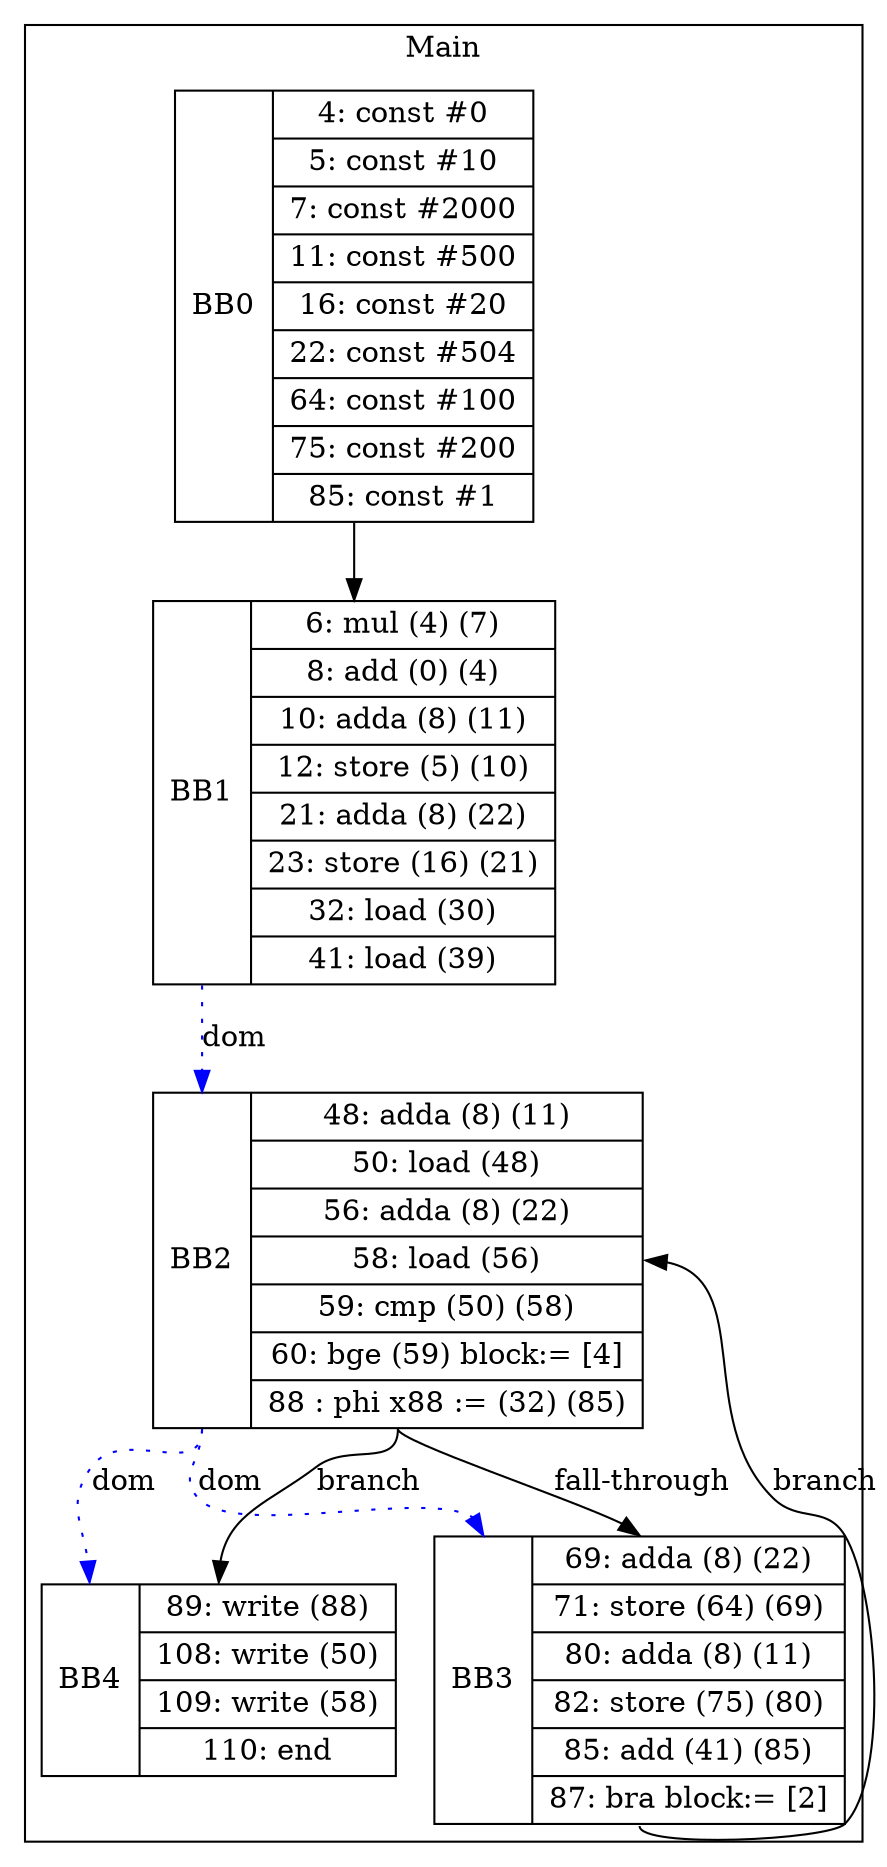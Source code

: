 digraph G {
node [shape=record];
subgraph cluster_main{
label = "Main";
BB0 [shape=record, label="<b>BB0|{4: const #0|5: const #10|7: const #2000|11: const #500|16: const #20|22: const #504|64: const #100|75: const #200|85: const #1}"];
BB1 [shape=record, label="<b>BB1|{6: mul (4) (7)|8: add (0) (4)|10: adda (8) (11)|12: store (5) (10)|21: adda (8) (22)|23: store (16) (21)|32: load (30)|41: load (39)}"];
BB2 [shape=record, label="<b>BB2|{48: adda (8) (11)|50: load (48)|56: adda (8) (22)|58: load (56)|59: cmp (50) (58)|60: bge (59) block:= [4]|88 : phi x88 := (32) (85)}"];
BB3 [shape=record, label="<b>BB3|{69: adda (8) (22)|71: store (64) (69)|80: adda (8) (11)|82: store (75) (80)|85: add (41) (85)|87: bra block:= [2]}"];
BB4 [shape=record, label="<b>BB4|{89: write (88)|108: write (50)|109: write (58)|110: end}"];
}
BB0:s -> BB1:n ;
BB2:b -> BB3:b [color=blue, style=dotted, label="dom"];
BB2:b -> BB4:b [color=blue, style=dotted, label="dom"];
BB1:b -> BB2:b [color=blue, style=dotted, label="dom"];
BB2:s -> BB4:n [label="branch"];
BB3:s -> BB2:e [label="branch"];
BB2:s -> BB3:n [label="fall-through"];
}
